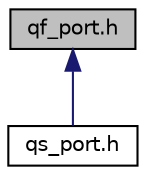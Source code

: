 digraph "qf_port.h"
{
 // LATEX_PDF_SIZE
  edge [fontname="Helvetica",fontsize="10",labelfontname="Helvetica",labelfontsize="10"];
  node [fontname="Helvetica",fontsize="10",shape=record];
  Node1 [label="qf_port.h",height=0.2,width=0.4,color="black", fillcolor="grey75", style="filled", fontcolor="black",tooltip="QF/C port example for QXK, generic C compiler."];
  Node1 -> Node2 [dir="back",color="midnightblue",fontsize="10",style="solid",fontname="Helvetica"];
  Node2 [label="qs_port.h",height=0.2,width=0.4,color="black", fillcolor="white", style="filled",URL="$qxk_2qs__port_8h.html",tooltip="QS/C port to a 32-bit CPU and a generic C compiler."];
}
